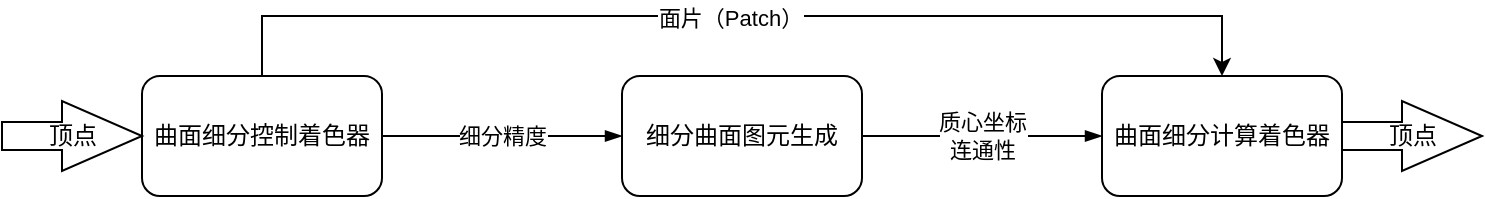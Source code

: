 <mxfile version="22.1.11" type="device">
  <diagram name="第 1 页" id="5H7qA84HRlSqt6yQpOly">
    <mxGraphModel dx="1098" dy="828" grid="1" gridSize="10" guides="1" tooltips="1" connect="1" arrows="1" fold="1" page="1" pageScale="1" pageWidth="827" pageHeight="1169" math="0" shadow="0">
      <root>
        <mxCell id="0" />
        <mxCell id="1" parent="0" />
        <mxCell id="Ip18M1BIOPoMx3XWXxTx-4" style="edgeStyle=none;rounded=0;orthogonalLoop=1;jettySize=auto;html=1;endArrow=blockThin;endFill=1;" edge="1" parent="1" source="Ip18M1BIOPoMx3XWXxTx-1" target="Ip18M1BIOPoMx3XWXxTx-2">
          <mxGeometry relative="1" as="geometry" />
        </mxCell>
        <mxCell id="Ip18M1BIOPoMx3XWXxTx-6" value="细分精度" style="edgeLabel;html=1;align=center;verticalAlign=middle;resizable=0;points=[];" vertex="1" connectable="0" parent="Ip18M1BIOPoMx3XWXxTx-4">
          <mxGeometry x="-0.15" relative="1" as="geometry">
            <mxPoint x="9" as="offset" />
          </mxGeometry>
        </mxCell>
        <mxCell id="Ip18M1BIOPoMx3XWXxTx-8" style="edgeStyle=orthogonalEdgeStyle;rounded=0;orthogonalLoop=1;jettySize=auto;html=1;entryX=0.5;entryY=0;entryDx=0;entryDy=0;" edge="1" parent="1" source="Ip18M1BIOPoMx3XWXxTx-1" target="Ip18M1BIOPoMx3XWXxTx-3">
          <mxGeometry relative="1" as="geometry">
            <Array as="points">
              <mxPoint x="180" y="290" />
              <mxPoint x="660" y="290" />
            </Array>
          </mxGeometry>
        </mxCell>
        <mxCell id="Ip18M1BIOPoMx3XWXxTx-9" value="面片（Patch）" style="edgeLabel;html=1;align=center;verticalAlign=middle;resizable=0;points=[];" vertex="1" connectable="0" parent="Ip18M1BIOPoMx3XWXxTx-8">
          <mxGeometry x="-0.093" y="-1" relative="1" as="geometry">
            <mxPoint x="19" as="offset" />
          </mxGeometry>
        </mxCell>
        <mxCell id="Ip18M1BIOPoMx3XWXxTx-1" value="曲面细分控制着色器" style="rounded=1;whiteSpace=wrap;html=1;" vertex="1" parent="1">
          <mxGeometry x="120" y="320" width="120" height="60" as="geometry" />
        </mxCell>
        <mxCell id="Ip18M1BIOPoMx3XWXxTx-5" style="edgeStyle=none;rounded=0;orthogonalLoop=1;jettySize=auto;html=1;endArrow=blockThin;endFill=1;" edge="1" parent="1" source="Ip18M1BIOPoMx3XWXxTx-2" target="Ip18M1BIOPoMx3XWXxTx-3">
          <mxGeometry relative="1" as="geometry" />
        </mxCell>
        <mxCell id="Ip18M1BIOPoMx3XWXxTx-7" value="质心坐标&lt;br&gt;连通性" style="edgeLabel;html=1;align=center;verticalAlign=middle;resizable=0;points=[];" vertex="1" connectable="0" parent="Ip18M1BIOPoMx3XWXxTx-5">
          <mxGeometry x="-0.217" y="1" relative="1" as="geometry">
            <mxPoint x="13" y="1" as="offset" />
          </mxGeometry>
        </mxCell>
        <mxCell id="Ip18M1BIOPoMx3XWXxTx-2" value="细分曲面图元生成" style="rounded=1;whiteSpace=wrap;html=1;" vertex="1" parent="1">
          <mxGeometry x="360" y="320" width="120" height="60" as="geometry" />
        </mxCell>
        <mxCell id="Ip18M1BIOPoMx3XWXxTx-3" value="曲面细分计算着色器" style="rounded=1;whiteSpace=wrap;html=1;" vertex="1" parent="1">
          <mxGeometry x="600" y="320" width="120" height="60" as="geometry" />
        </mxCell>
        <mxCell id="Ip18M1BIOPoMx3XWXxTx-13" value="顶点" style="html=1;shadow=0;dashed=0;align=center;verticalAlign=middle;shape=mxgraph.arrows2.arrow;dy=0.6;dx=40;notch=0;" vertex="1" parent="1">
          <mxGeometry x="50" y="332.5" width="70" height="35" as="geometry" />
        </mxCell>
        <mxCell id="Ip18M1BIOPoMx3XWXxTx-14" value="顶点" style="html=1;shadow=0;dashed=0;align=center;verticalAlign=middle;shape=mxgraph.arrows2.arrow;dy=0.6;dx=40;notch=0;" vertex="1" parent="1">
          <mxGeometry x="720" y="332.5" width="70" height="35" as="geometry" />
        </mxCell>
      </root>
    </mxGraphModel>
  </diagram>
</mxfile>
